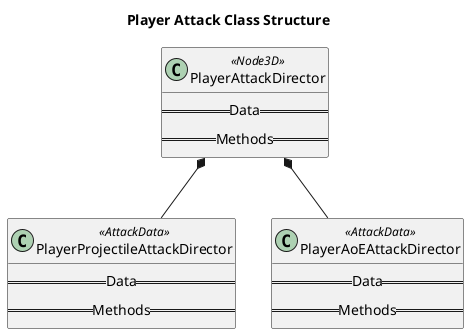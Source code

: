 @startuml Player Attack Class Structure

title Player Attack Class Structure

class PlayerAttackDirector <<Node3D>>{
    == Data ==
    == Methods ==
}

class PlayerProjectileAttackDirector <<AttackData>> {
    == Data ==
    == Methods ==
}

class PlayerAoEAttackDirector <<AttackData>> {
    == Data ==
    == Methods ==
}

PlayerAttackDirector *-- PlayerProjectileAttackDirector
PlayerAttackDirector *-- PlayerAoEAttackDirector

@enduml